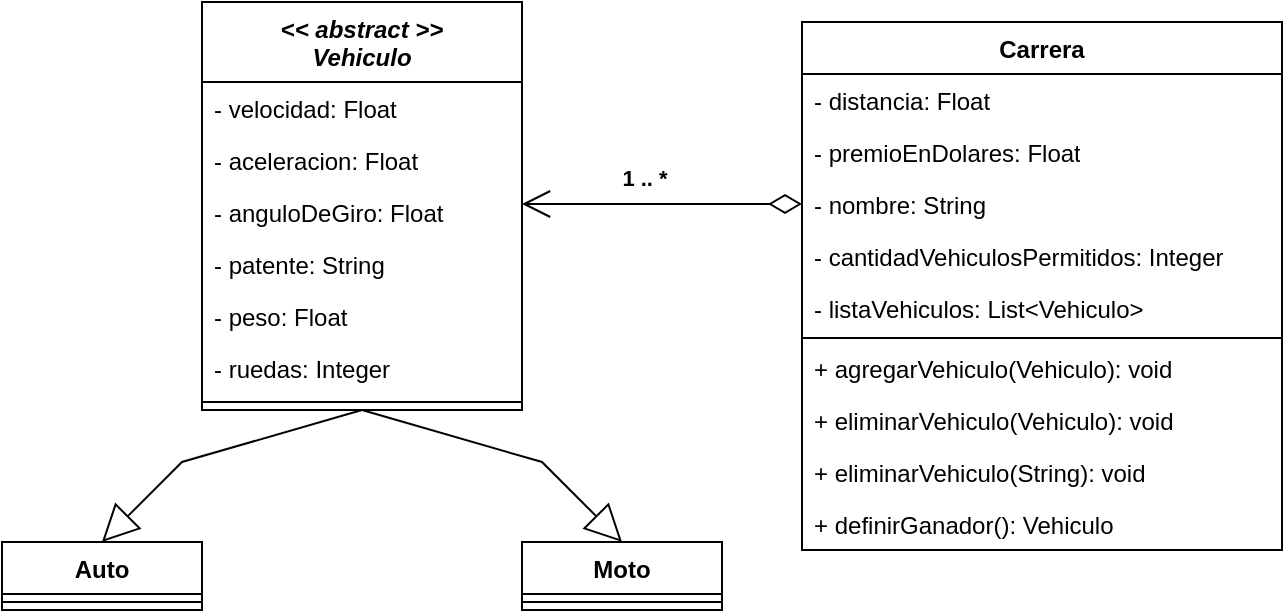 <mxfile version="26.1.0">
  <diagram id="C5RBs43oDa-KdzZeNtuy" name="Page-1">
    <mxGraphModel dx="1006" dy="587" grid="1" gridSize="10" guides="1" tooltips="1" connect="1" arrows="1" fold="1" page="1" pageScale="1" pageWidth="827" pageHeight="1169" math="0" shadow="0">
      <root>
        <mxCell id="WIyWlLk6GJQsqaUBKTNV-0" />
        <mxCell id="WIyWlLk6GJQsqaUBKTNV-1" parent="WIyWlLk6GJQsqaUBKTNV-0" />
        <mxCell id="zkfFHV4jXpPFQw0GAbJ--0" value="&lt;&lt; abstract &gt;&gt;&#xa;Vehiculo" style="swimlane;fontStyle=3;align=center;verticalAlign=top;childLayout=stackLayout;horizontal=1;startSize=40;horizontalStack=0;resizeParent=1;resizeLast=0;collapsible=1;marginBottom=0;rounded=0;shadow=0;strokeWidth=1;" parent="WIyWlLk6GJQsqaUBKTNV-1" vertex="1">
          <mxGeometry x="240" y="210" width="160" height="204" as="geometry">
            <mxRectangle x="220" y="120" width="160" height="26" as="alternateBounds" />
          </mxGeometry>
        </mxCell>
        <mxCell id="TT5KnXcupjvuqfzOa9hg-0" value="- velocidad: Float" style="text;align=left;verticalAlign=top;spacingLeft=4;spacingRight=4;overflow=hidden;rotatable=0;points=[[0,0.5],[1,0.5]];portConstraint=eastwest;" vertex="1" parent="zkfFHV4jXpPFQw0GAbJ--0">
          <mxGeometry y="40" width="160" height="26" as="geometry" />
        </mxCell>
        <mxCell id="TT5KnXcupjvuqfzOa9hg-2" value="- aceleracion: Float" style="text;align=left;verticalAlign=top;spacingLeft=4;spacingRight=4;overflow=hidden;rotatable=0;points=[[0,0.5],[1,0.5]];portConstraint=eastwest;" vertex="1" parent="zkfFHV4jXpPFQw0GAbJ--0">
          <mxGeometry y="66" width="160" height="26" as="geometry" />
        </mxCell>
        <mxCell id="TT5KnXcupjvuqfzOa9hg-3" value="- anguloDeGiro: Float" style="text;align=left;verticalAlign=top;spacingLeft=4;spacingRight=4;overflow=hidden;rotatable=0;points=[[0,0.5],[1,0.5]];portConstraint=eastwest;" vertex="1" parent="zkfFHV4jXpPFQw0GAbJ--0">
          <mxGeometry y="92" width="160" height="26" as="geometry" />
        </mxCell>
        <mxCell id="TT5KnXcupjvuqfzOa9hg-4" value="- patente: String" style="text;align=left;verticalAlign=top;spacingLeft=4;spacingRight=4;overflow=hidden;rotatable=0;points=[[0,0.5],[1,0.5]];portConstraint=eastwest;" vertex="1" parent="zkfFHV4jXpPFQw0GAbJ--0">
          <mxGeometry y="118" width="160" height="26" as="geometry" />
        </mxCell>
        <mxCell id="TT5KnXcupjvuqfzOa9hg-5" value="- peso: Float" style="text;align=left;verticalAlign=top;spacingLeft=4;spacingRight=4;overflow=hidden;rotatable=0;points=[[0,0.5],[1,0.5]];portConstraint=eastwest;" vertex="1" parent="zkfFHV4jXpPFQw0GAbJ--0">
          <mxGeometry y="144" width="160" height="26" as="geometry" />
        </mxCell>
        <mxCell id="TT5KnXcupjvuqfzOa9hg-6" value="- ruedas: Integer" style="text;align=left;verticalAlign=top;spacingLeft=4;spacingRight=4;overflow=hidden;rotatable=0;points=[[0,0.5],[1,0.5]];portConstraint=eastwest;" vertex="1" parent="zkfFHV4jXpPFQw0GAbJ--0">
          <mxGeometry y="170" width="160" height="26" as="geometry" />
        </mxCell>
        <mxCell id="zkfFHV4jXpPFQw0GAbJ--4" value="" style="line;html=1;strokeWidth=1;align=left;verticalAlign=middle;spacingTop=-1;spacingLeft=3;spacingRight=3;rotatable=0;labelPosition=right;points=[];portConstraint=eastwest;" parent="zkfFHV4jXpPFQw0GAbJ--0" vertex="1">
          <mxGeometry y="196" width="160" height="8" as="geometry" />
        </mxCell>
        <mxCell id="TT5KnXcupjvuqfzOa9hg-11" value="Carrera" style="swimlane;fontStyle=1;align=center;verticalAlign=top;childLayout=stackLayout;horizontal=1;startSize=26;horizontalStack=0;resizeParent=1;resizeParentMax=0;resizeLast=0;collapsible=1;marginBottom=0;whiteSpace=wrap;html=1;" vertex="1" parent="WIyWlLk6GJQsqaUBKTNV-1">
          <mxGeometry x="540" y="220" width="240" height="264" as="geometry" />
        </mxCell>
        <mxCell id="TT5KnXcupjvuqfzOa9hg-12" value="- distancia: Float" style="text;strokeColor=none;fillColor=none;align=left;verticalAlign=top;spacingLeft=4;spacingRight=4;overflow=hidden;rotatable=0;points=[[0,0.5],[1,0.5]];portConstraint=eastwest;whiteSpace=wrap;html=1;" vertex="1" parent="TT5KnXcupjvuqfzOa9hg-11">
          <mxGeometry y="26" width="240" height="26" as="geometry" />
        </mxCell>
        <mxCell id="TT5KnXcupjvuqfzOa9hg-15" value="- premioEnDolares: Float" style="text;strokeColor=none;fillColor=none;align=left;verticalAlign=top;spacingLeft=4;spacingRight=4;overflow=hidden;rotatable=0;points=[[0,0.5],[1,0.5]];portConstraint=eastwest;whiteSpace=wrap;html=1;" vertex="1" parent="TT5KnXcupjvuqfzOa9hg-11">
          <mxGeometry y="52" width="240" height="26" as="geometry" />
        </mxCell>
        <mxCell id="TT5KnXcupjvuqfzOa9hg-16" value="- nombre: String" style="text;strokeColor=none;fillColor=none;align=left;verticalAlign=top;spacingLeft=4;spacingRight=4;overflow=hidden;rotatable=0;points=[[0,0.5],[1,0.5]];portConstraint=eastwest;whiteSpace=wrap;html=1;" vertex="1" parent="TT5KnXcupjvuqfzOa9hg-11">
          <mxGeometry y="78" width="240" height="26" as="geometry" />
        </mxCell>
        <mxCell id="TT5KnXcupjvuqfzOa9hg-17" value="- cantidadVehiculosPermitidos: Integer" style="text;strokeColor=none;fillColor=none;align=left;verticalAlign=top;spacingLeft=4;spacingRight=4;overflow=hidden;rotatable=0;points=[[0,0.5],[1,0.5]];portConstraint=eastwest;whiteSpace=wrap;html=1;" vertex="1" parent="TT5KnXcupjvuqfzOa9hg-11">
          <mxGeometry y="104" width="240" height="26" as="geometry" />
        </mxCell>
        <mxCell id="TT5KnXcupjvuqfzOa9hg-18" value="- listaVehiculos: List&amp;lt;Vehiculo&amp;gt;" style="text;strokeColor=none;fillColor=none;align=left;verticalAlign=top;spacingLeft=4;spacingRight=4;overflow=hidden;rotatable=0;points=[[0,0.5],[1,0.5]];portConstraint=eastwest;whiteSpace=wrap;html=1;" vertex="1" parent="TT5KnXcupjvuqfzOa9hg-11">
          <mxGeometry y="130" width="240" height="26" as="geometry" />
        </mxCell>
        <mxCell id="TT5KnXcupjvuqfzOa9hg-13" value="" style="line;strokeWidth=1;fillColor=none;align=left;verticalAlign=middle;spacingTop=-1;spacingLeft=3;spacingRight=3;rotatable=0;labelPosition=right;points=[];portConstraint=eastwest;strokeColor=inherit;" vertex="1" parent="TT5KnXcupjvuqfzOa9hg-11">
          <mxGeometry y="156" width="240" height="4" as="geometry" />
        </mxCell>
        <mxCell id="TT5KnXcupjvuqfzOa9hg-36" value="+ agregarVehiculo(Vehiculo): void" style="text;strokeColor=none;fillColor=none;align=left;verticalAlign=top;spacingLeft=4;spacingRight=4;overflow=hidden;rotatable=0;points=[[0,0.5],[1,0.5]];portConstraint=eastwest;whiteSpace=wrap;html=1;" vertex="1" parent="TT5KnXcupjvuqfzOa9hg-11">
          <mxGeometry y="160" width="240" height="26" as="geometry" />
        </mxCell>
        <mxCell id="TT5KnXcupjvuqfzOa9hg-38" value="+ eliminarVehiculo(Vehiculo): void" style="text;strokeColor=none;fillColor=none;align=left;verticalAlign=top;spacingLeft=4;spacingRight=4;overflow=hidden;rotatable=0;points=[[0,0.5],[1,0.5]];portConstraint=eastwest;whiteSpace=wrap;html=1;" vertex="1" parent="TT5KnXcupjvuqfzOa9hg-11">
          <mxGeometry y="186" width="240" height="26" as="geometry" />
        </mxCell>
        <mxCell id="TT5KnXcupjvuqfzOa9hg-39" value="+ eliminarVehiculo(String): void" style="text;strokeColor=none;fillColor=none;align=left;verticalAlign=top;spacingLeft=4;spacingRight=4;overflow=hidden;rotatable=0;points=[[0,0.5],[1,0.5]];portConstraint=eastwest;whiteSpace=wrap;html=1;" vertex="1" parent="TT5KnXcupjvuqfzOa9hg-11">
          <mxGeometry y="212" width="240" height="26" as="geometry" />
        </mxCell>
        <mxCell id="TT5KnXcupjvuqfzOa9hg-40" value="+ definirGanador(): Vehiculo" style="text;strokeColor=none;fillColor=none;align=left;verticalAlign=top;spacingLeft=4;spacingRight=4;overflow=hidden;rotatable=0;points=[[0,0.5],[1,0.5]];portConstraint=eastwest;whiteSpace=wrap;html=1;" vertex="1" parent="TT5KnXcupjvuqfzOa9hg-11">
          <mxGeometry y="238" width="240" height="26" as="geometry" />
        </mxCell>
        <mxCell id="TT5KnXcupjvuqfzOa9hg-20" value="" style="endArrow=open;html=1;endSize=12;startArrow=diamondThin;startSize=14;startFill=0;edgeStyle=orthogonalEdgeStyle;align=left;verticalAlign=bottom;rounded=0;exitX=0;exitY=0.5;exitDx=0;exitDy=0;" edge="1" parent="WIyWlLk6GJQsqaUBKTNV-1" source="TT5KnXcupjvuqfzOa9hg-16">
          <mxGeometry x="-0.875" y="-11" relative="1" as="geometry">
            <mxPoint x="540" y="290" as="sourcePoint" />
            <mxPoint x="400" y="311" as="targetPoint" />
            <mxPoint as="offset" />
          </mxGeometry>
        </mxCell>
        <mxCell id="TT5KnXcupjvuqfzOa9hg-21" value="&lt;b&gt;1 .. *&lt;/b&gt;" style="edgeLabel;html=1;align=center;verticalAlign=middle;resizable=0;points=[];" vertex="1" connectable="0" parent="TT5KnXcupjvuqfzOa9hg-20">
          <mxGeometry x="-0.887" y="-20" relative="1" as="geometry">
            <mxPoint x="-71" y="7" as="offset" />
          </mxGeometry>
        </mxCell>
        <mxCell id="TT5KnXcupjvuqfzOa9hg-22" value="Auto" style="swimlane;fontStyle=1;align=center;verticalAlign=top;childLayout=stackLayout;horizontal=1;startSize=26;horizontalStack=0;resizeParent=1;resizeParentMax=0;resizeLast=0;collapsible=1;marginBottom=0;whiteSpace=wrap;html=1;" vertex="1" parent="WIyWlLk6GJQsqaUBKTNV-1">
          <mxGeometry x="140" y="480" width="100" height="34" as="geometry" />
        </mxCell>
        <mxCell id="TT5KnXcupjvuqfzOa9hg-28" value="" style="line;strokeWidth=1;fillColor=none;align=left;verticalAlign=middle;spacingTop=-1;spacingLeft=3;spacingRight=3;rotatable=0;labelPosition=right;points=[];portConstraint=eastwest;strokeColor=inherit;" vertex="1" parent="TT5KnXcupjvuqfzOa9hg-22">
          <mxGeometry y="26" width="100" height="8" as="geometry" />
        </mxCell>
        <mxCell id="TT5KnXcupjvuqfzOa9hg-29" value="Moto" style="swimlane;fontStyle=1;align=center;verticalAlign=top;childLayout=stackLayout;horizontal=1;startSize=26;horizontalStack=0;resizeParent=1;resizeParentMax=0;resizeLast=0;collapsible=1;marginBottom=0;whiteSpace=wrap;html=1;" vertex="1" parent="WIyWlLk6GJQsqaUBKTNV-1">
          <mxGeometry x="400" y="480" width="100" height="34" as="geometry" />
        </mxCell>
        <mxCell id="TT5KnXcupjvuqfzOa9hg-30" value="" style="line;strokeWidth=1;fillColor=none;align=left;verticalAlign=middle;spacingTop=-1;spacingLeft=3;spacingRight=3;rotatable=0;labelPosition=right;points=[];portConstraint=eastwest;strokeColor=inherit;" vertex="1" parent="TT5KnXcupjvuqfzOa9hg-29">
          <mxGeometry y="26" width="100" height="8" as="geometry" />
        </mxCell>
        <mxCell id="TT5KnXcupjvuqfzOa9hg-31" value="" style="endArrow=block;endSize=16;endFill=0;html=1;rounded=0;exitX=0.5;exitY=1;exitDx=0;exitDy=0;entryX=0.5;entryY=0;entryDx=0;entryDy=0;" edge="1" parent="WIyWlLk6GJQsqaUBKTNV-1" source="zkfFHV4jXpPFQw0GAbJ--0" target="TT5KnXcupjvuqfzOa9hg-22">
          <mxGeometry width="160" relative="1" as="geometry">
            <mxPoint x="540" y="300" as="sourcePoint" />
            <mxPoint x="700" y="300" as="targetPoint" />
            <Array as="points">
              <mxPoint x="230" y="440" />
            </Array>
          </mxGeometry>
        </mxCell>
        <mxCell id="TT5KnXcupjvuqfzOa9hg-32" value="" style="endArrow=block;endSize=16;endFill=0;html=1;rounded=0;exitX=0.5;exitY=1;exitDx=0;exitDy=0;entryX=0.5;entryY=0;entryDx=0;entryDy=0;" edge="1" parent="WIyWlLk6GJQsqaUBKTNV-1" source="zkfFHV4jXpPFQw0GAbJ--0" target="TT5KnXcupjvuqfzOa9hg-29">
          <mxGeometry width="160" relative="1" as="geometry">
            <mxPoint x="540" y="300" as="sourcePoint" />
            <mxPoint x="700" y="300" as="targetPoint" />
            <Array as="points">
              <mxPoint x="410" y="440" />
            </Array>
          </mxGeometry>
        </mxCell>
      </root>
    </mxGraphModel>
  </diagram>
</mxfile>
